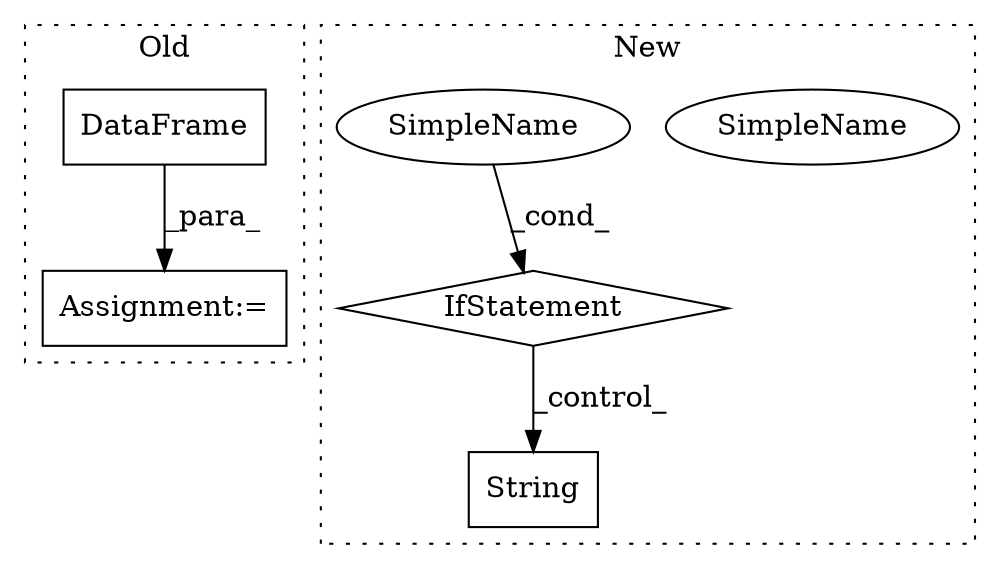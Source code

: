 digraph G {
subgraph cluster0 {
1 [label="DataFrame" a="32" s="18349,18364" l="10,1" shape="box"];
5 [label="Assignment:=" a="7" s="18345" l="1" shape="box"];
label = "Old";
style="dotted";
}
subgraph cluster1 {
2 [label="String" a="32" s="20401,20410" l="7,1" shape="box"];
3 [label="IfStatement" a="25" s="20030,20041" l="4,2" shape="diamond"];
4 [label="SimpleName" a="42" s="20034" l="7" shape="ellipse"];
6 [label="SimpleName" a="42" s="20034" l="7" shape="ellipse"];
label = "New";
style="dotted";
}
1 -> 5 [label="_para_"];
3 -> 2 [label="_control_"];
6 -> 3 [label="_cond_"];
}